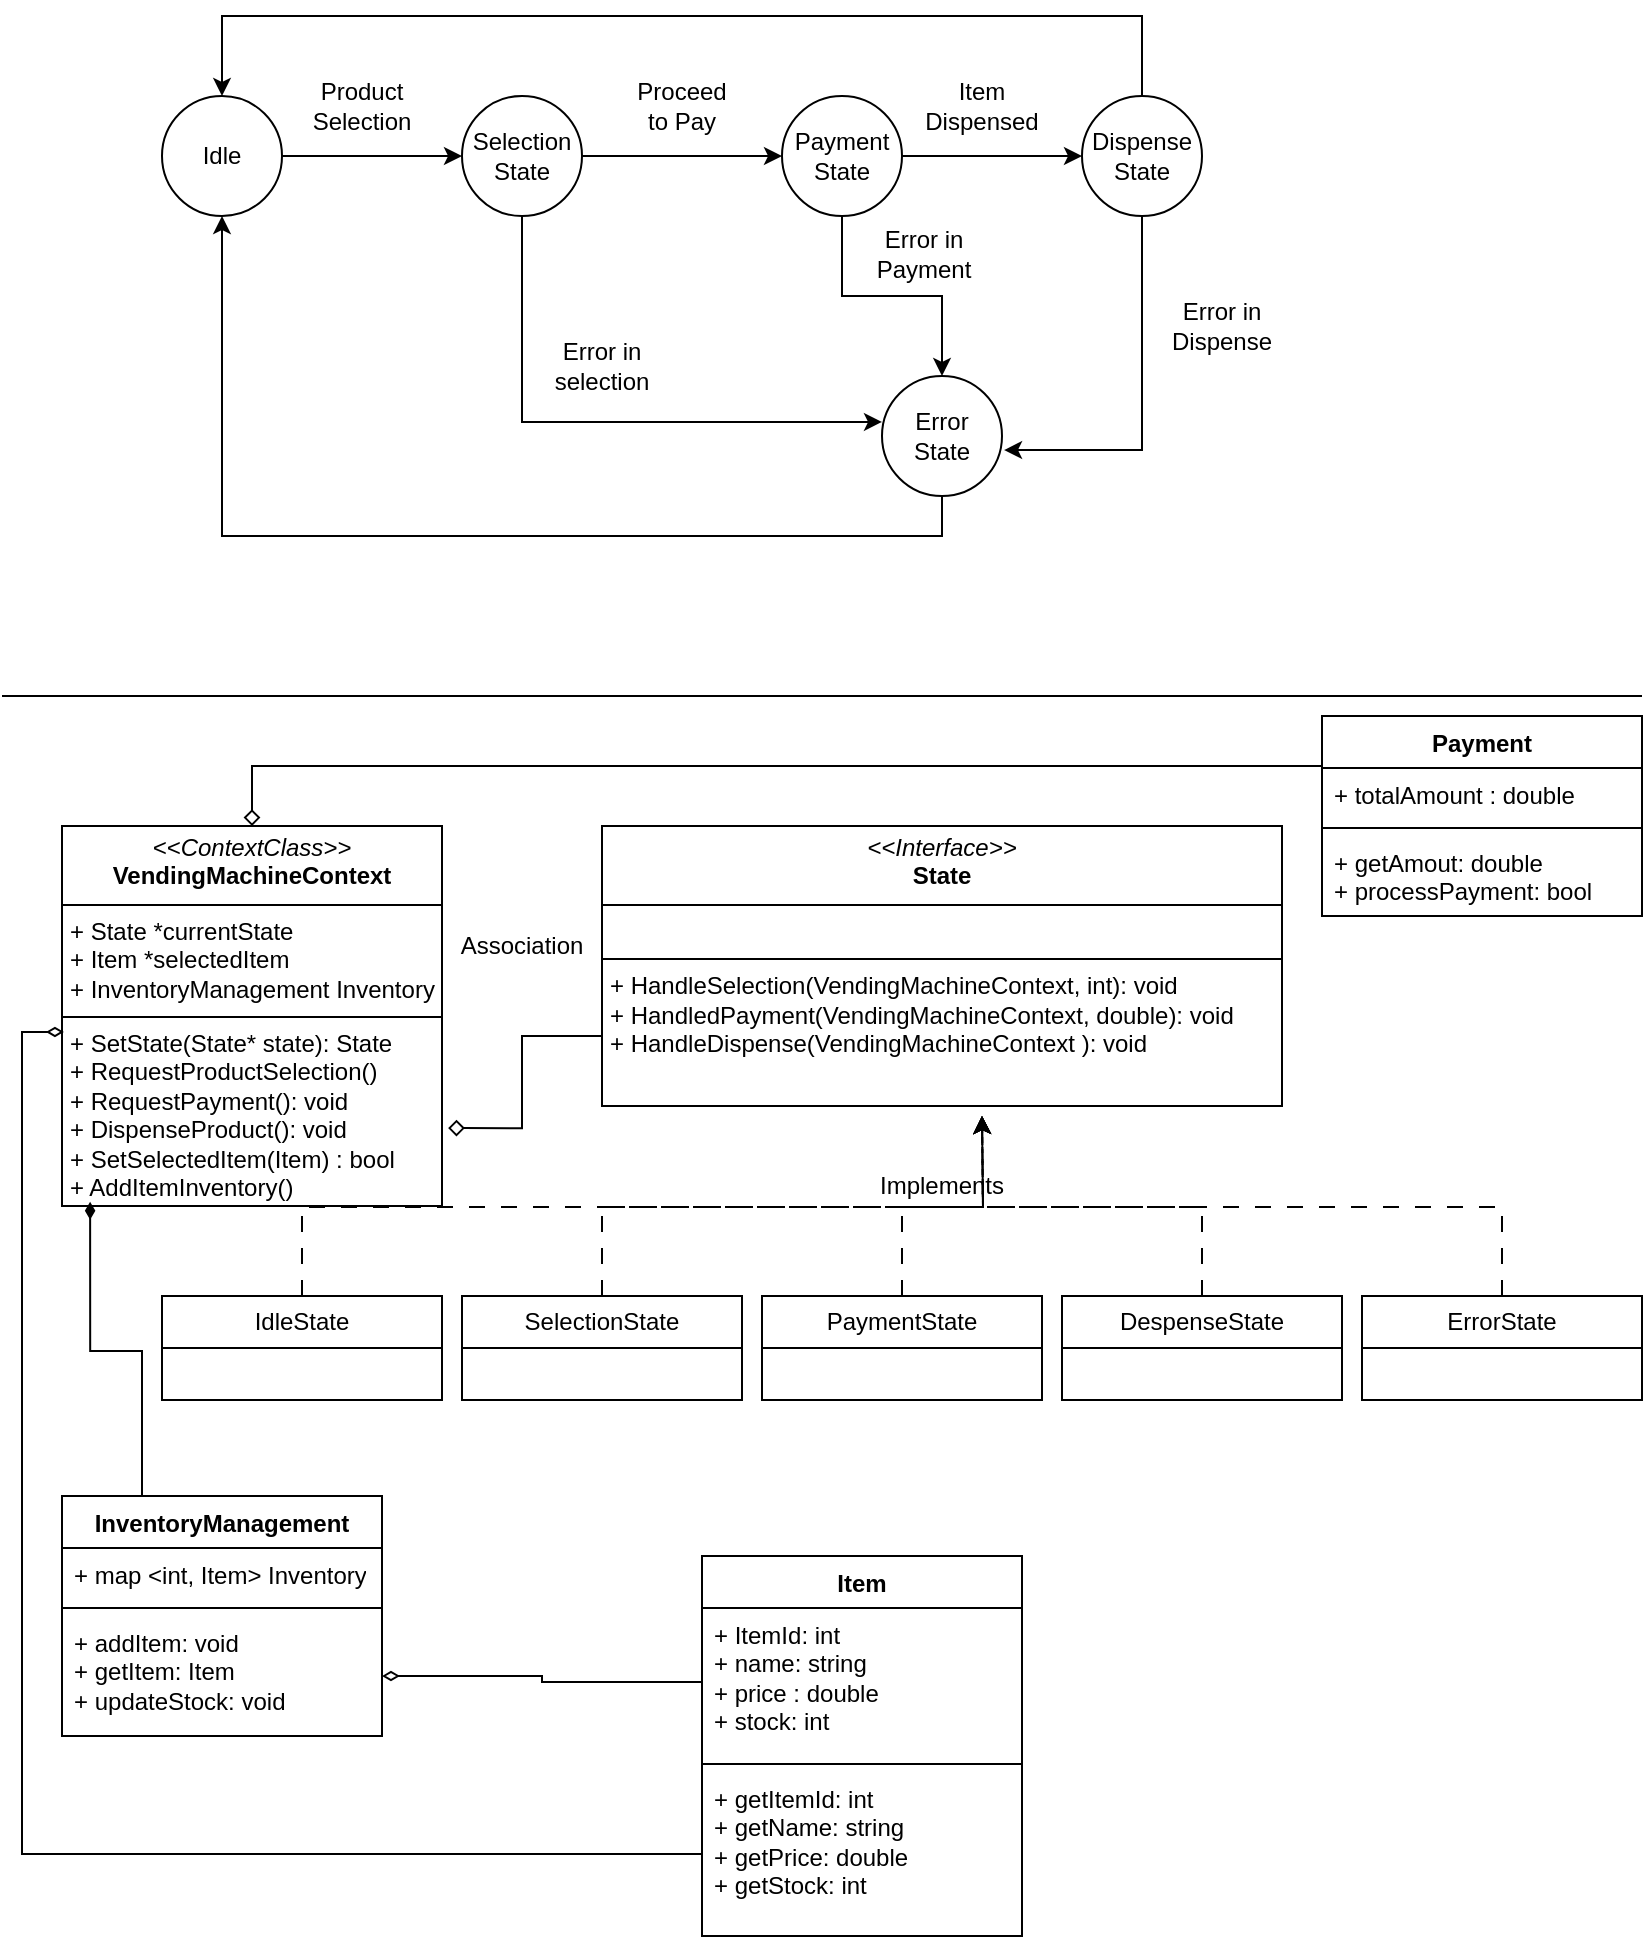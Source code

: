 <mxfile version="24.7.12">
  <diagram name="Page-1" id="ekI1ntXJKzOrSh9gARPe">
    <mxGraphModel dx="1065" dy="638" grid="1" gridSize="10" guides="1" tooltips="1" connect="1" arrows="1" fold="1" page="1" pageScale="1" pageWidth="827" pageHeight="1169" math="0" shadow="0">
      <root>
        <mxCell id="0" />
        <mxCell id="1" parent="0" />
        <mxCell id="vBAUoTzk-uncnXRlsDwi-7" style="edgeStyle=orthogonalEdgeStyle;rounded=0;orthogonalLoop=1;jettySize=auto;html=1;exitX=1;exitY=0.5;exitDx=0;exitDy=0;entryX=0;entryY=0.5;entryDx=0;entryDy=0;" parent="1" source="vBAUoTzk-uncnXRlsDwi-2" target="vBAUoTzk-uncnXRlsDwi-3" edge="1">
          <mxGeometry relative="1" as="geometry" />
        </mxCell>
        <mxCell id="vBAUoTzk-uncnXRlsDwi-2" value="Idle" style="shape=ellipse;html=1;dashed=0;whiteSpace=wrap;aspect=fixed;perimeter=ellipsePerimeter;" parent="1" vertex="1">
          <mxGeometry x="80" y="60" width="60" height="60" as="geometry" />
        </mxCell>
        <mxCell id="vBAUoTzk-uncnXRlsDwi-10" style="edgeStyle=orthogonalEdgeStyle;rounded=0;orthogonalLoop=1;jettySize=auto;html=1;exitX=1;exitY=0.5;exitDx=0;exitDy=0;entryX=0;entryY=0.5;entryDx=0;entryDy=0;" parent="1" source="vBAUoTzk-uncnXRlsDwi-3" target="vBAUoTzk-uncnXRlsDwi-4" edge="1">
          <mxGeometry relative="1" as="geometry" />
        </mxCell>
        <mxCell id="vBAUoTzk-uncnXRlsDwi-3" value="Selection State" style="shape=ellipse;html=1;dashed=0;whiteSpace=wrap;aspect=fixed;perimeter=ellipsePerimeter;" parent="1" vertex="1">
          <mxGeometry x="230" y="60" width="60" height="60" as="geometry" />
        </mxCell>
        <mxCell id="vBAUoTzk-uncnXRlsDwi-12" style="edgeStyle=orthogonalEdgeStyle;rounded=0;orthogonalLoop=1;jettySize=auto;html=1;exitX=1;exitY=0.5;exitDx=0;exitDy=0;entryX=0;entryY=0.5;entryDx=0;entryDy=0;" parent="1" source="vBAUoTzk-uncnXRlsDwi-4" target="vBAUoTzk-uncnXRlsDwi-5" edge="1">
          <mxGeometry relative="1" as="geometry" />
        </mxCell>
        <mxCell id="vBAUoTzk-uncnXRlsDwi-15" style="edgeStyle=orthogonalEdgeStyle;rounded=0;orthogonalLoop=1;jettySize=auto;html=1;exitX=0.5;exitY=1;exitDx=0;exitDy=0;" parent="1" source="vBAUoTzk-uncnXRlsDwi-4" target="vBAUoTzk-uncnXRlsDwi-6" edge="1">
          <mxGeometry relative="1" as="geometry" />
        </mxCell>
        <mxCell id="vBAUoTzk-uncnXRlsDwi-4" value="Payment State" style="shape=ellipse;html=1;dashed=0;whiteSpace=wrap;aspect=fixed;perimeter=ellipsePerimeter;" parent="1" vertex="1">
          <mxGeometry x="390" y="60" width="60" height="60" as="geometry" />
        </mxCell>
        <mxCell id="vBAUoTzk-uncnXRlsDwi-21" style="edgeStyle=orthogonalEdgeStyle;rounded=0;orthogonalLoop=1;jettySize=auto;html=1;exitX=0.5;exitY=0;exitDx=0;exitDy=0;entryX=0.5;entryY=0;entryDx=0;entryDy=0;" parent="1" source="vBAUoTzk-uncnXRlsDwi-5" target="vBAUoTzk-uncnXRlsDwi-2" edge="1">
          <mxGeometry relative="1" as="geometry">
            <Array as="points">
              <mxPoint x="570" y="20" />
              <mxPoint x="110" y="20" />
            </Array>
          </mxGeometry>
        </mxCell>
        <mxCell id="vBAUoTzk-uncnXRlsDwi-5" value="Dispense State" style="shape=ellipse;html=1;dashed=0;whiteSpace=wrap;aspect=fixed;perimeter=ellipsePerimeter;" parent="1" vertex="1">
          <mxGeometry x="540" y="60" width="60" height="60" as="geometry" />
        </mxCell>
        <mxCell id="vBAUoTzk-uncnXRlsDwi-20" style="edgeStyle=orthogonalEdgeStyle;rounded=0;orthogonalLoop=1;jettySize=auto;html=1;exitX=0.5;exitY=1;exitDx=0;exitDy=0;entryX=0.5;entryY=1;entryDx=0;entryDy=0;" parent="1" source="vBAUoTzk-uncnXRlsDwi-6" target="vBAUoTzk-uncnXRlsDwi-2" edge="1">
          <mxGeometry relative="1" as="geometry" />
        </mxCell>
        <mxCell id="vBAUoTzk-uncnXRlsDwi-6" value="Error State" style="shape=ellipse;html=1;dashed=0;whiteSpace=wrap;aspect=fixed;perimeter=ellipsePerimeter;" parent="1" vertex="1">
          <mxGeometry x="440" y="200" width="60" height="60" as="geometry" />
        </mxCell>
        <mxCell id="vBAUoTzk-uncnXRlsDwi-8" value="Product Selection" style="text;html=1;align=center;verticalAlign=middle;whiteSpace=wrap;rounded=0;" parent="1" vertex="1">
          <mxGeometry x="150" y="50" width="60" height="30" as="geometry" />
        </mxCell>
        <mxCell id="vBAUoTzk-uncnXRlsDwi-11" value="Proceed to Pay" style="text;html=1;align=center;verticalAlign=middle;whiteSpace=wrap;rounded=0;" parent="1" vertex="1">
          <mxGeometry x="310" y="50" width="60" height="30" as="geometry" />
        </mxCell>
        <mxCell id="vBAUoTzk-uncnXRlsDwi-13" value="Item Dispensed" style="text;html=1;align=center;verticalAlign=middle;whiteSpace=wrap;rounded=0;" parent="1" vertex="1">
          <mxGeometry x="460" y="50" width="60" height="30" as="geometry" />
        </mxCell>
        <mxCell id="vBAUoTzk-uncnXRlsDwi-14" style="edgeStyle=orthogonalEdgeStyle;rounded=0;orthogonalLoop=1;jettySize=auto;html=1;exitX=0.5;exitY=1;exitDx=0;exitDy=0;entryX=0;entryY=0.383;entryDx=0;entryDy=0;entryPerimeter=0;" parent="1" source="vBAUoTzk-uncnXRlsDwi-3" target="vBAUoTzk-uncnXRlsDwi-6" edge="1">
          <mxGeometry relative="1" as="geometry" />
        </mxCell>
        <mxCell id="vBAUoTzk-uncnXRlsDwi-16" style="edgeStyle=orthogonalEdgeStyle;rounded=0;orthogonalLoop=1;jettySize=auto;html=1;exitX=0.5;exitY=1;exitDx=0;exitDy=0;entryX=1.017;entryY=0.617;entryDx=0;entryDy=0;entryPerimeter=0;" parent="1" source="vBAUoTzk-uncnXRlsDwi-5" target="vBAUoTzk-uncnXRlsDwi-6" edge="1">
          <mxGeometry relative="1" as="geometry" />
        </mxCell>
        <mxCell id="vBAUoTzk-uncnXRlsDwi-17" value="Error in selection" style="text;html=1;align=center;verticalAlign=middle;whiteSpace=wrap;rounded=0;" parent="1" vertex="1">
          <mxGeometry x="270" y="180" width="60" height="30" as="geometry" />
        </mxCell>
        <mxCell id="vBAUoTzk-uncnXRlsDwi-18" value="Error in Payment" style="text;html=1;align=center;verticalAlign=middle;whiteSpace=wrap;rounded=0;" parent="1" vertex="1">
          <mxGeometry x="431" y="124" width="60" height="30" as="geometry" />
        </mxCell>
        <mxCell id="vBAUoTzk-uncnXRlsDwi-19" value="Error in Dispense" style="text;html=1;align=center;verticalAlign=middle;whiteSpace=wrap;rounded=0;" parent="1" vertex="1">
          <mxGeometry x="580" y="160" width="60" height="30" as="geometry" />
        </mxCell>
        <mxCell id="vBAUoTzk-uncnXRlsDwi-23" value="" style="endArrow=none;html=1;rounded=0;" parent="1" edge="1">
          <mxGeometry width="50" height="50" relative="1" as="geometry">
            <mxPoint y="360" as="sourcePoint" />
            <mxPoint x="820" y="360" as="targetPoint" />
          </mxGeometry>
        </mxCell>
        <mxCell id="vBAUoTzk-uncnXRlsDwi-24" value="&lt;p style=&quot;margin:0px;margin-top:4px;text-align:center;&quot;&gt;&lt;i&gt;&amp;lt;&amp;lt;Interface&amp;gt;&amp;gt;&lt;/i&gt;&lt;br&gt;&lt;b&gt;State&lt;/b&gt;&lt;/p&gt;&lt;hr size=&quot;1&quot; style=&quot;border-style:solid;&quot;&gt;&lt;p style=&quot;margin:0px;margin-left:4px;&quot;&gt;&lt;br&gt;&lt;/p&gt;&lt;hr size=&quot;1&quot; style=&quot;border-style:solid;&quot;&gt;&lt;p style=&quot;margin:0px;margin-left:4px;&quot;&gt;+ HandleSelection(VendingMachineContext, int): void&lt;br&gt;+ HandledPayment(VendingMachineContext, double): void&lt;/p&gt;&lt;p style=&quot;margin:0px;margin-left:4px;&quot;&gt;+ HandleDispense(VendingMachineContext ): void&lt;/p&gt;" style="verticalAlign=top;align=left;overflow=fill;html=1;whiteSpace=wrap;" parent="1" vertex="1">
          <mxGeometry x="300" y="425" width="340" height="140" as="geometry" />
        </mxCell>
        <mxCell id="vBAUoTzk-uncnXRlsDwi-29" value="&lt;p style=&quot;margin:0px;margin-top:4px;text-align:center;&quot;&gt;&lt;i&gt;&amp;lt;&amp;lt;ContextClass&amp;gt;&amp;gt;&lt;/i&gt;&lt;br&gt;&lt;b&gt;VendingMachineContext&lt;/b&gt;&lt;/p&gt;&lt;hr size=&quot;1&quot; style=&quot;border-style:solid;&quot;&gt;&lt;p style=&quot;margin:0px;margin-left:4px;&quot;&gt;+ State *currentState&lt;/p&gt;&lt;p style=&quot;margin:0px;margin-left:4px;&quot;&gt;+ Item *selectedItem&lt;/p&gt;&lt;p style=&quot;margin:0px;margin-left:4px;&quot;&gt;+ InventoryManagement Inventory&lt;/p&gt;&lt;hr size=&quot;1&quot; style=&quot;border-style:solid;&quot;&gt;&lt;p style=&quot;margin:0px;margin-left:4px;&quot;&gt;+ SetState(State* state): State&lt;/p&gt;&lt;p style=&quot;margin:0px;margin-left:4px;&quot;&gt;+ RequestProductSelection()&lt;/p&gt;&lt;p style=&quot;margin:0px;margin-left:4px;&quot;&gt;+ RequestPayment(): void&lt;/p&gt;&lt;p style=&quot;margin:0px;margin-left:4px;&quot;&gt;+ DispenseProduct(): void&lt;/p&gt;&lt;p style=&quot;margin:0px;margin-left:4px;&quot;&gt;+ SetSelectedItem(Item) : bool&lt;/p&gt;&lt;p style=&quot;margin:0px;margin-left:4px;&quot;&gt;+ AddItemInventory()&lt;/p&gt;" style="verticalAlign=top;align=left;overflow=fill;html=1;whiteSpace=wrap;" parent="1" vertex="1">
          <mxGeometry x="30" y="425" width="190" height="190" as="geometry" />
        </mxCell>
        <mxCell id="fEXpRnHFcZiGgKAApb6S-24" style="edgeStyle=orthogonalEdgeStyle;rounded=0;orthogonalLoop=1;jettySize=auto;html=1;exitX=0.5;exitY=0;exitDx=0;exitDy=0;dashed=1;dashPattern=8 8;" edge="1" parent="1" source="vBAUoTzk-uncnXRlsDwi-30">
          <mxGeometry relative="1" as="geometry">
            <mxPoint x="490" y="570" as="targetPoint" />
          </mxGeometry>
        </mxCell>
        <mxCell id="vBAUoTzk-uncnXRlsDwi-30" value="PaymentState" style="swimlane;fontStyle=0;childLayout=stackLayout;horizontal=1;startSize=26;fillColor=none;horizontalStack=0;resizeParent=1;resizeParentMax=0;resizeLast=0;collapsible=1;marginBottom=0;whiteSpace=wrap;html=1;" parent="1" vertex="1">
          <mxGeometry x="380" y="660" width="140" height="52" as="geometry" />
        </mxCell>
        <mxCell id="fEXpRnHFcZiGgKAApb6S-22" style="edgeStyle=orthogonalEdgeStyle;rounded=0;orthogonalLoop=1;jettySize=auto;html=1;exitX=0.5;exitY=0;exitDx=0;exitDy=0;dashed=1;dashPattern=8 8;" edge="1" parent="1" source="vBAUoTzk-uncnXRlsDwi-34">
          <mxGeometry relative="1" as="geometry">
            <mxPoint x="490" y="570" as="targetPoint" />
          </mxGeometry>
        </mxCell>
        <mxCell id="vBAUoTzk-uncnXRlsDwi-34" value="IdleState" style="swimlane;fontStyle=0;childLayout=stackLayout;horizontal=1;startSize=26;fillColor=none;horizontalStack=0;resizeParent=1;resizeParentMax=0;resizeLast=0;collapsible=1;marginBottom=0;whiteSpace=wrap;html=1;" parent="1" vertex="1">
          <mxGeometry x="80" y="660" width="140" height="52" as="geometry" />
        </mxCell>
        <mxCell id="fEXpRnHFcZiGgKAApb6S-23" style="edgeStyle=orthogonalEdgeStyle;rounded=0;orthogonalLoop=1;jettySize=auto;html=1;exitX=0.5;exitY=0;exitDx=0;exitDy=0;dashed=1;dashPattern=8 8;" edge="1" parent="1" source="vBAUoTzk-uncnXRlsDwi-35">
          <mxGeometry relative="1" as="geometry">
            <mxPoint x="490" y="570" as="targetPoint" />
          </mxGeometry>
        </mxCell>
        <mxCell id="vBAUoTzk-uncnXRlsDwi-35" value="SelectionState" style="swimlane;fontStyle=0;childLayout=stackLayout;horizontal=1;startSize=26;fillColor=none;horizontalStack=0;resizeParent=1;resizeParentMax=0;resizeLast=0;collapsible=1;marginBottom=0;whiteSpace=wrap;html=1;" parent="1" vertex="1">
          <mxGeometry x="230" y="660" width="140" height="52" as="geometry" />
        </mxCell>
        <mxCell id="fEXpRnHFcZiGgKAApb6S-25" style="edgeStyle=orthogonalEdgeStyle;rounded=0;orthogonalLoop=1;jettySize=auto;html=1;exitX=0.5;exitY=0;exitDx=0;exitDy=0;dashed=1;dashPattern=8 8;" edge="1" parent="1" source="vBAUoTzk-uncnXRlsDwi-36">
          <mxGeometry relative="1" as="geometry">
            <mxPoint x="490" y="570" as="targetPoint" />
          </mxGeometry>
        </mxCell>
        <mxCell id="vBAUoTzk-uncnXRlsDwi-36" value="DespenseState" style="swimlane;fontStyle=0;childLayout=stackLayout;horizontal=1;startSize=26;fillColor=none;horizontalStack=0;resizeParent=1;resizeParentMax=0;resizeLast=0;collapsible=1;marginBottom=0;whiteSpace=wrap;html=1;" parent="1" vertex="1">
          <mxGeometry x="530" y="660" width="140" height="52" as="geometry" />
        </mxCell>
        <mxCell id="fEXpRnHFcZiGgKAApb6S-26" style="edgeStyle=orthogonalEdgeStyle;rounded=0;orthogonalLoop=1;jettySize=auto;html=1;exitX=0.5;exitY=0;exitDx=0;exitDy=0;dashed=1;dashPattern=8 8;" edge="1" parent="1" source="vBAUoTzk-uncnXRlsDwi-37">
          <mxGeometry relative="1" as="geometry">
            <mxPoint x="490" y="570" as="targetPoint" />
          </mxGeometry>
        </mxCell>
        <mxCell id="vBAUoTzk-uncnXRlsDwi-37" value="ErrorState" style="swimlane;fontStyle=0;childLayout=stackLayout;horizontal=1;startSize=26;fillColor=none;horizontalStack=0;resizeParent=1;resizeParentMax=0;resizeLast=0;collapsible=1;marginBottom=0;whiteSpace=wrap;html=1;" parent="1" vertex="1">
          <mxGeometry x="680" y="660" width="140" height="52" as="geometry" />
        </mxCell>
        <mxCell id="vBAUoTzk-uncnXRlsDwi-59" value="Association" style="text;html=1;align=center;verticalAlign=middle;whiteSpace=wrap;rounded=0;" parent="1" vertex="1">
          <mxGeometry x="230" y="470" width="60" height="30" as="geometry" />
        </mxCell>
        <mxCell id="vBAUoTzk-uncnXRlsDwi-60" value="Implements" style="text;html=1;align=center;verticalAlign=middle;whiteSpace=wrap;rounded=0;" parent="1" vertex="1">
          <mxGeometry x="440" y="590" width="60" height="30" as="geometry" />
        </mxCell>
        <mxCell id="fEXpRnHFcZiGgKAApb6S-1" value="InventoryManagement" style="swimlane;fontStyle=1;align=center;verticalAlign=top;childLayout=stackLayout;horizontal=1;startSize=26;horizontalStack=0;resizeParent=1;resizeParentMax=0;resizeLast=0;collapsible=1;marginBottom=0;whiteSpace=wrap;html=1;" vertex="1" parent="1">
          <mxGeometry x="30" y="760" width="160" height="120" as="geometry" />
        </mxCell>
        <mxCell id="fEXpRnHFcZiGgKAApb6S-2" value="+ map &amp;lt;int, Item&amp;gt; Inventory" style="text;strokeColor=none;fillColor=none;align=left;verticalAlign=top;spacingLeft=4;spacingRight=4;overflow=hidden;rotatable=0;points=[[0,0.5],[1,0.5]];portConstraint=eastwest;whiteSpace=wrap;html=1;" vertex="1" parent="fEXpRnHFcZiGgKAApb6S-1">
          <mxGeometry y="26" width="160" height="26" as="geometry" />
        </mxCell>
        <mxCell id="fEXpRnHFcZiGgKAApb6S-3" value="" style="line;strokeWidth=1;fillColor=none;align=left;verticalAlign=middle;spacingTop=-1;spacingLeft=3;spacingRight=3;rotatable=0;labelPosition=right;points=[];portConstraint=eastwest;strokeColor=inherit;" vertex="1" parent="fEXpRnHFcZiGgKAApb6S-1">
          <mxGeometry y="52" width="160" height="8" as="geometry" />
        </mxCell>
        <mxCell id="fEXpRnHFcZiGgKAApb6S-4" value="+ addItem: void&lt;div&gt;+ getItem: Item&lt;/div&gt;&lt;div&gt;+ updateStock: void&lt;/div&gt;" style="text;strokeColor=none;fillColor=none;align=left;verticalAlign=top;spacingLeft=4;spacingRight=4;overflow=hidden;rotatable=0;points=[[0,0.5],[1,0.5]];portConstraint=eastwest;whiteSpace=wrap;html=1;" vertex="1" parent="fEXpRnHFcZiGgKAApb6S-1">
          <mxGeometry y="60" width="160" height="60" as="geometry" />
        </mxCell>
        <mxCell id="fEXpRnHFcZiGgKAApb6S-13" value="Item" style="swimlane;fontStyle=1;align=center;verticalAlign=top;childLayout=stackLayout;horizontal=1;startSize=26;horizontalStack=0;resizeParent=1;resizeParentMax=0;resizeLast=0;collapsible=1;marginBottom=0;whiteSpace=wrap;html=1;" vertex="1" parent="1">
          <mxGeometry x="350" y="790" width="160" height="190" as="geometry" />
        </mxCell>
        <mxCell id="fEXpRnHFcZiGgKAApb6S-14" value="+ ItemId: int&lt;div&gt;+ name: string&lt;/div&gt;&lt;div&gt;+ price : double&lt;/div&gt;&lt;div&gt;+ stock: int&lt;/div&gt;" style="text;strokeColor=none;fillColor=none;align=left;verticalAlign=top;spacingLeft=4;spacingRight=4;overflow=hidden;rotatable=0;points=[[0,0.5],[1,0.5]];portConstraint=eastwest;whiteSpace=wrap;html=1;" vertex="1" parent="fEXpRnHFcZiGgKAApb6S-13">
          <mxGeometry y="26" width="160" height="74" as="geometry" />
        </mxCell>
        <mxCell id="fEXpRnHFcZiGgKAApb6S-15" value="" style="line;strokeWidth=1;fillColor=none;align=left;verticalAlign=middle;spacingTop=-1;spacingLeft=3;spacingRight=3;rotatable=0;labelPosition=right;points=[];portConstraint=eastwest;strokeColor=inherit;" vertex="1" parent="fEXpRnHFcZiGgKAApb6S-13">
          <mxGeometry y="100" width="160" height="8" as="geometry" />
        </mxCell>
        <mxCell id="fEXpRnHFcZiGgKAApb6S-16" value="+ getItemId: int&lt;div&gt;+ getName: string&lt;/div&gt;&lt;div&gt;+ getPrice: double&lt;/div&gt;&lt;div&gt;+ getStock: int&lt;/div&gt;" style="text;strokeColor=none;fillColor=none;align=left;verticalAlign=top;spacingLeft=4;spacingRight=4;overflow=hidden;rotatable=0;points=[[0,0.5],[1,0.5]];portConstraint=eastwest;whiteSpace=wrap;html=1;" vertex="1" parent="fEXpRnHFcZiGgKAApb6S-13">
          <mxGeometry y="108" width="160" height="82" as="geometry" />
        </mxCell>
        <mxCell id="fEXpRnHFcZiGgKAApb6S-18" style="edgeStyle=orthogonalEdgeStyle;rounded=0;orthogonalLoop=1;jettySize=auto;html=1;exitX=0;exitY=0.5;exitDx=0;exitDy=0;entryX=0.005;entryY=0.542;entryDx=0;entryDy=0;entryPerimeter=0;endArrow=diamondThin;endFill=0;" edge="1" parent="1" source="fEXpRnHFcZiGgKAApb6S-16" target="vBAUoTzk-uncnXRlsDwi-29">
          <mxGeometry relative="1" as="geometry" />
        </mxCell>
        <mxCell id="fEXpRnHFcZiGgKAApb6S-19" style="edgeStyle=orthogonalEdgeStyle;rounded=0;orthogonalLoop=1;jettySize=auto;html=1;exitX=0.25;exitY=0;exitDx=0;exitDy=0;entryX=0.074;entryY=0.989;entryDx=0;entryDy=0;entryPerimeter=0;endArrow=diamondThin;endFill=1;" edge="1" parent="1" source="fEXpRnHFcZiGgKAApb6S-1" target="vBAUoTzk-uncnXRlsDwi-29">
          <mxGeometry relative="1" as="geometry" />
        </mxCell>
        <mxCell id="fEXpRnHFcZiGgKAApb6S-20" style="edgeStyle=orthogonalEdgeStyle;rounded=0;orthogonalLoop=1;jettySize=auto;html=1;exitX=0;exitY=0.5;exitDx=0;exitDy=0;endArrow=diamondThin;endFill=0;" edge="1" parent="1" source="fEXpRnHFcZiGgKAApb6S-14" target="fEXpRnHFcZiGgKAApb6S-4">
          <mxGeometry relative="1" as="geometry" />
        </mxCell>
        <mxCell id="fEXpRnHFcZiGgKAApb6S-21" style="edgeStyle=orthogonalEdgeStyle;rounded=0;orthogonalLoop=1;jettySize=auto;html=1;exitX=0;exitY=0.75;exitDx=0;exitDy=0;entryX=1.016;entryY=0.795;entryDx=0;entryDy=0;entryPerimeter=0;endArrow=diamond;endFill=0;" edge="1" parent="1" source="vBAUoTzk-uncnXRlsDwi-24" target="vBAUoTzk-uncnXRlsDwi-29">
          <mxGeometry relative="1" as="geometry" />
        </mxCell>
        <mxCell id="fEXpRnHFcZiGgKAApb6S-31" style="edgeStyle=orthogonalEdgeStyle;rounded=0;orthogonalLoop=1;jettySize=auto;html=1;exitX=0;exitY=0.25;exitDx=0;exitDy=0;entryX=0.5;entryY=0;entryDx=0;entryDy=0;endArrow=diamond;endFill=0;" edge="1" parent="1" source="fEXpRnHFcZiGgKAApb6S-27" target="vBAUoTzk-uncnXRlsDwi-29">
          <mxGeometry relative="1" as="geometry" />
        </mxCell>
        <mxCell id="fEXpRnHFcZiGgKAApb6S-27" value="Payment" style="swimlane;fontStyle=1;align=center;verticalAlign=top;childLayout=stackLayout;horizontal=1;startSize=26;horizontalStack=0;resizeParent=1;resizeParentMax=0;resizeLast=0;collapsible=1;marginBottom=0;whiteSpace=wrap;html=1;" vertex="1" parent="1">
          <mxGeometry x="660" y="370" width="160" height="100" as="geometry" />
        </mxCell>
        <mxCell id="fEXpRnHFcZiGgKAApb6S-28" value="+ totalAmount : double" style="text;strokeColor=none;fillColor=none;align=left;verticalAlign=top;spacingLeft=4;spacingRight=4;overflow=hidden;rotatable=0;points=[[0,0.5],[1,0.5]];portConstraint=eastwest;whiteSpace=wrap;html=1;" vertex="1" parent="fEXpRnHFcZiGgKAApb6S-27">
          <mxGeometry y="26" width="160" height="26" as="geometry" />
        </mxCell>
        <mxCell id="fEXpRnHFcZiGgKAApb6S-29" value="" style="line;strokeWidth=1;fillColor=none;align=left;verticalAlign=middle;spacingTop=-1;spacingLeft=3;spacingRight=3;rotatable=0;labelPosition=right;points=[];portConstraint=eastwest;strokeColor=inherit;" vertex="1" parent="fEXpRnHFcZiGgKAApb6S-27">
          <mxGeometry y="52" width="160" height="8" as="geometry" />
        </mxCell>
        <mxCell id="fEXpRnHFcZiGgKAApb6S-30" value="+ getAmout: double&lt;div&gt;+ processPayment: bool&lt;/div&gt;" style="text;strokeColor=none;fillColor=none;align=left;verticalAlign=top;spacingLeft=4;spacingRight=4;overflow=hidden;rotatable=0;points=[[0,0.5],[1,0.5]];portConstraint=eastwest;whiteSpace=wrap;html=1;" vertex="1" parent="fEXpRnHFcZiGgKAApb6S-27">
          <mxGeometry y="60" width="160" height="40" as="geometry" />
        </mxCell>
      </root>
    </mxGraphModel>
  </diagram>
</mxfile>
